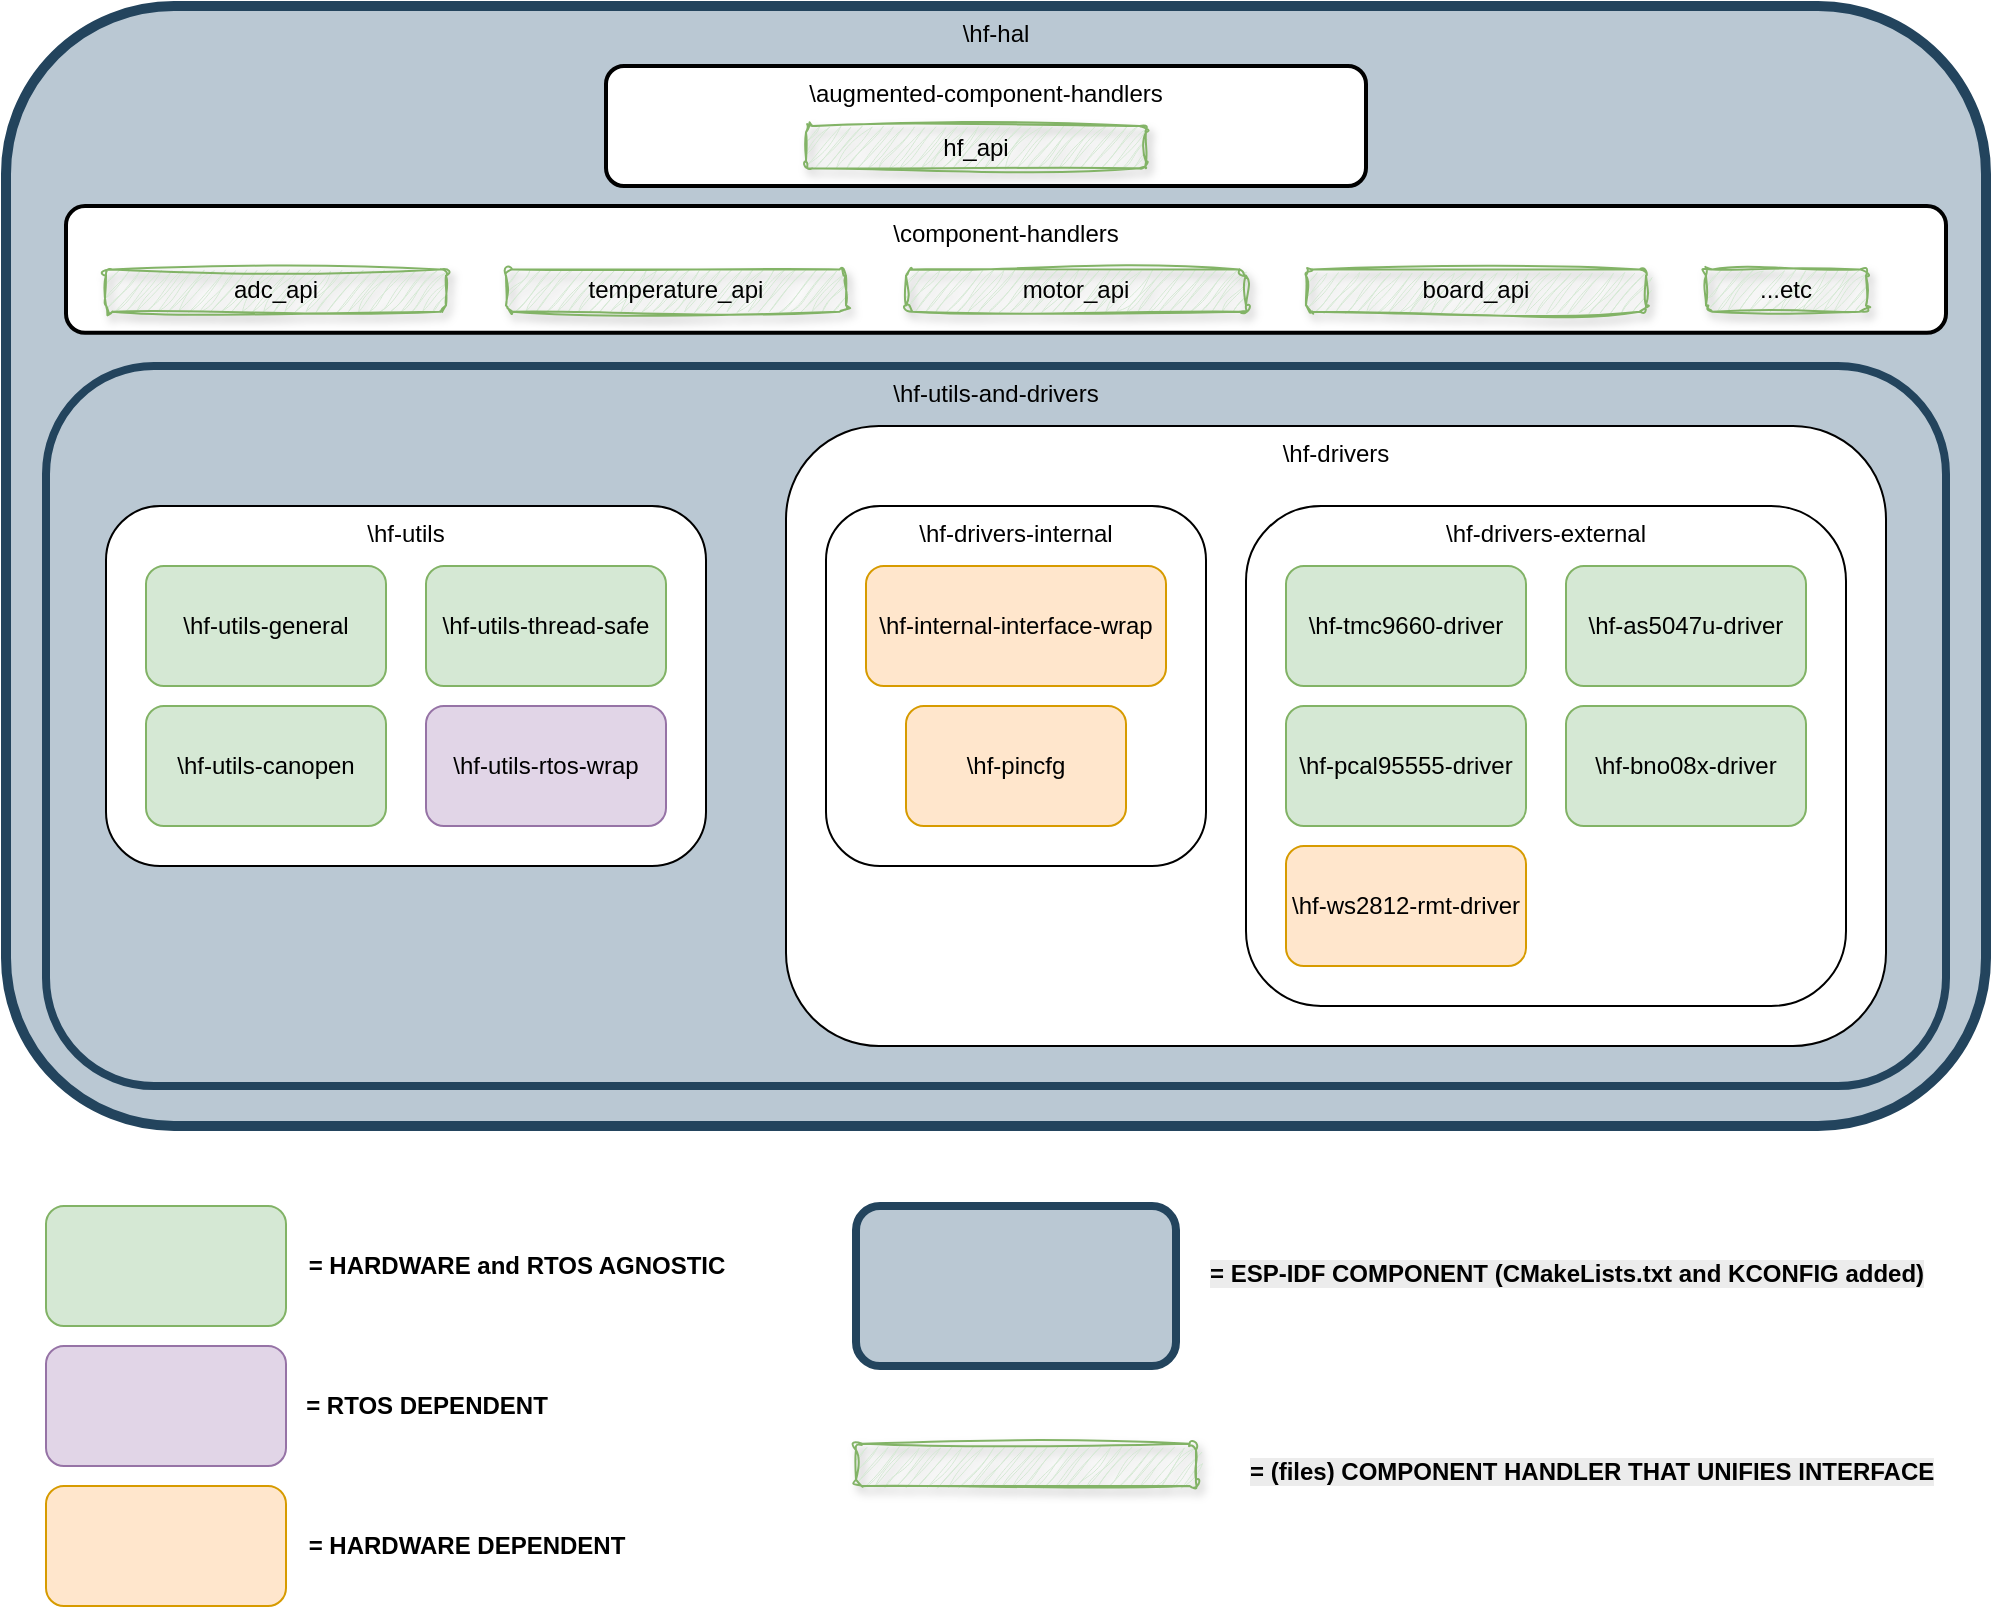<mxfile version="27.1.4">
  <diagram name="Page-1" id="FhQWMNnF3R9wmjdMntHF">
    <mxGraphModel dx="2528" dy="884" grid="1" gridSize="10" guides="1" tooltips="1" connect="1" arrows="1" fold="1" page="1" pageScale="1" pageWidth="850" pageHeight="1100" math="0" shadow="0">
      <root>
        <mxCell id="0" />
        <mxCell id="1" parent="0" />
        <mxCell id="MugBKoGFxdHCwpsHW_FZ-22" value="" style="group;shadow=0;strokeWidth=5;" vertex="1" connectable="0" parent="1">
          <mxGeometry x="-50" y="80" width="970" height="560" as="geometry" />
        </mxCell>
        <mxCell id="MugBKoGFxdHCwpsHW_FZ-23" value="\hf-hal" style="rounded=1;whiteSpace=wrap;html=1;verticalAlign=top;fillColor=#bac8d3;strokeColor=#23445d;strokeWidth=5;" vertex="1" parent="MugBKoGFxdHCwpsHW_FZ-22">
          <mxGeometry x="-20" width="990" height="560" as="geometry" />
        </mxCell>
        <mxCell id="MugBKoGFxdHCwpsHW_FZ-41" value="\augmented-component-handlers" style="rounded=1;whiteSpace=wrap;html=1;labelBackgroundColor=none;verticalAlign=top;strokeWidth=2;" vertex="1" parent="MugBKoGFxdHCwpsHW_FZ-22">
          <mxGeometry x="280" y="30" width="380" height="60" as="geometry" />
        </mxCell>
        <mxCell id="MugBKoGFxdHCwpsHW_FZ-42" value="" style="group;strokeWidth=3;" vertex="1" connectable="0" parent="MugBKoGFxdHCwpsHW_FZ-22">
          <mxGeometry x="10" y="99.998" width="940" height="63.396" as="geometry" />
        </mxCell>
        <mxCell id="MugBKoGFxdHCwpsHW_FZ-25" value="\component-handlers" style="rounded=1;whiteSpace=wrap;html=1;labelBackgroundColor=none;verticalAlign=top;strokeWidth=2;" vertex="1" parent="MugBKoGFxdHCwpsHW_FZ-42">
          <mxGeometry width="940" height="63.396" as="geometry" />
        </mxCell>
        <mxCell id="MugBKoGFxdHCwpsHW_FZ-30" value="temperature_api" style="rounded=1;whiteSpace=wrap;html=1;labelBackgroundColor=none;fillColor=#d5e8d4;strokeColor=#82b366;sketch=1;curveFitting=1;jiggle=2;shadow=1;" vertex="1" parent="MugBKoGFxdHCwpsHW_FZ-42">
          <mxGeometry x="220" y="31.698" width="170" height="21.132" as="geometry" />
        </mxCell>
        <mxCell id="MugBKoGFxdHCwpsHW_FZ-31" value="motor_api" style="rounded=1;whiteSpace=wrap;html=1;labelBackgroundColor=none;fillColor=#d5e8d4;strokeColor=#82b366;sketch=1;curveFitting=1;jiggle=2;shadow=1;" vertex="1" parent="MugBKoGFxdHCwpsHW_FZ-42">
          <mxGeometry x="420" y="31.698" width="170" height="21.132" as="geometry" />
        </mxCell>
        <mxCell id="MugBKoGFxdHCwpsHW_FZ-32" value="adc_api" style="rounded=1;whiteSpace=wrap;html=1;labelBackgroundColor=none;fillColor=#d5e8d4;strokeColor=#82b366;sketch=1;curveFitting=1;jiggle=2;shadow=1;" vertex="1" parent="MugBKoGFxdHCwpsHW_FZ-42">
          <mxGeometry x="20" y="31.698" width="170" height="21.132" as="geometry" />
        </mxCell>
        <mxCell id="MugBKoGFxdHCwpsHW_FZ-29" value="board_api" style="rounded=1;whiteSpace=wrap;html=1;labelBackgroundColor=none;fillColor=#d5e8d4;strokeColor=#82b366;shadow=1;sketch=1;curveFitting=1;jiggle=2;" vertex="1" parent="MugBKoGFxdHCwpsHW_FZ-42">
          <mxGeometry x="620" y="31.698" width="170" height="21.132" as="geometry" />
        </mxCell>
        <mxCell id="MugBKoGFxdHCwpsHW_FZ-40" value="...etc" style="rounded=1;whiteSpace=wrap;html=1;labelBackgroundColor=none;fillColor=#d5e8d4;strokeColor=#82b366;sketch=1;curveFitting=1;jiggle=2;shadow=1;" vertex="1" parent="MugBKoGFxdHCwpsHW_FZ-42">
          <mxGeometry x="820" y="31.698" width="80" height="21.132" as="geometry" />
        </mxCell>
        <mxCell id="MugBKoGFxdHCwpsHW_FZ-43" value="hf_api" style="rounded=1;whiteSpace=wrap;html=1;labelBackgroundColor=none;fillColor=#d5e8d4;strokeColor=#82b366;sketch=1;curveFitting=1;jiggle=2;shadow=1;" vertex="1" parent="MugBKoGFxdHCwpsHW_FZ-22">
          <mxGeometry x="380" y="60" width="170" height="21.132" as="geometry" />
        </mxCell>
        <mxCell id="MugBKoGFxdHCwpsHW_FZ-3" value="\hf-utils-and-drivers" style="rounded=1;whiteSpace=wrap;html=1;verticalAlign=top;fillColor=#bac8d3;strokeColor=#23445d;strokeWidth=4;" vertex="1" parent="1">
          <mxGeometry x="-50" y="260" width="950" height="360" as="geometry" />
        </mxCell>
        <mxCell id="MugBKoGFxdHCwpsHW_FZ-4" value="" style="group;strokeWidth=5;" vertex="1" connectable="0" parent="1">
          <mxGeometry x="-20" y="330" width="300" height="180" as="geometry" />
        </mxCell>
        <mxCell id="ujgzsudaIQIlg2-sO98x-5" value="\hf-utils" style="rounded=1;whiteSpace=wrap;html=1;verticalAlign=top;" parent="MugBKoGFxdHCwpsHW_FZ-4" vertex="1">
          <mxGeometry width="300" height="180" as="geometry" />
        </mxCell>
        <mxCell id="ujgzsudaIQIlg2-sO98x-1" value="\hf-utils-thread-safe" style="rounded=1;whiteSpace=wrap;html=1;fillColor=#d5e8d4;strokeColor=#82b366;" parent="MugBKoGFxdHCwpsHW_FZ-4" vertex="1">
          <mxGeometry x="160" y="30" width="120" height="60" as="geometry" />
        </mxCell>
        <mxCell id="ujgzsudaIQIlg2-sO98x-2" value="\hf-utils-general" style="rounded=1;whiteSpace=wrap;html=1;labelBackgroundColor=none;fillColor=#d5e8d4;strokeColor=#82b366;glass=0;shadow=0;" parent="MugBKoGFxdHCwpsHW_FZ-4" vertex="1">
          <mxGeometry x="20" y="30" width="120" height="60" as="geometry" />
        </mxCell>
        <mxCell id="ujgzsudaIQIlg2-sO98x-3" value="\hf-utils-canopen" style="rounded=1;whiteSpace=wrap;html=1;fillColor=#d5e8d4;strokeColor=#82b366;" parent="MugBKoGFxdHCwpsHW_FZ-4" vertex="1">
          <mxGeometry x="20" y="100" width="120" height="60" as="geometry" />
        </mxCell>
        <mxCell id="ujgzsudaIQIlg2-sO98x-4" value="\hf-utils-rtos-wrap" style="rounded=1;whiteSpace=wrap;html=1;fillColor=#e1d5e7;strokeColor=#9673a6;" parent="MugBKoGFxdHCwpsHW_FZ-4" vertex="1">
          <mxGeometry x="160" y="100" width="120" height="60" as="geometry" />
        </mxCell>
        <mxCell id="MugBKoGFxdHCwpsHW_FZ-7" value="" style="group;strokeWidth=5;" vertex="1" connectable="0" parent="1">
          <mxGeometry x="320" y="290" width="550" height="310" as="geometry" />
        </mxCell>
        <mxCell id="MugBKoGFxdHCwpsHW_FZ-2" value="\hf-drivers" style="rounded=1;whiteSpace=wrap;html=1;verticalAlign=top;" vertex="1" parent="MugBKoGFxdHCwpsHW_FZ-7">
          <mxGeometry width="550" height="310" as="geometry" />
        </mxCell>
        <mxCell id="MugBKoGFxdHCwpsHW_FZ-5" value="" style="group" vertex="1" connectable="0" parent="MugBKoGFxdHCwpsHW_FZ-7">
          <mxGeometry x="20" y="40" width="190" height="180" as="geometry" />
        </mxCell>
        <mxCell id="ujgzsudaIQIlg2-sO98x-6" value="\hf-drivers-internal" style="rounded=1;whiteSpace=wrap;html=1;verticalAlign=top;" parent="MugBKoGFxdHCwpsHW_FZ-5" vertex="1">
          <mxGeometry width="190" height="180" as="geometry" />
        </mxCell>
        <mxCell id="ujgzsudaIQIlg2-sO98x-8" value="\hf-internal-interface-wrap" style="rounded=1;whiteSpace=wrap;html=1;fillColor=#ffe6cc;strokeColor=#d79b00;" parent="MugBKoGFxdHCwpsHW_FZ-5" vertex="1">
          <mxGeometry x="20" y="30" width="150" height="60" as="geometry" />
        </mxCell>
        <mxCell id="ujgzsudaIQIlg2-sO98x-9" value="\hf-pincfg" style="rounded=1;whiteSpace=wrap;html=1;fillColor=#ffe6cc;strokeColor=#d79b00;" parent="MugBKoGFxdHCwpsHW_FZ-5" vertex="1">
          <mxGeometry x="40" y="100" width="110" height="60" as="geometry" />
        </mxCell>
        <mxCell id="MugBKoGFxdHCwpsHW_FZ-6" value="" style="group" vertex="1" connectable="0" parent="MugBKoGFxdHCwpsHW_FZ-7">
          <mxGeometry x="230" y="40" width="300" height="250" as="geometry" />
        </mxCell>
        <mxCell id="ujgzsudaIQIlg2-sO98x-14" value="\hf-drivers-external" style="rounded=1;whiteSpace=wrap;html=1;verticalAlign=top;" parent="MugBKoGFxdHCwpsHW_FZ-6" vertex="1">
          <mxGeometry width="300" height="250" as="geometry" />
        </mxCell>
        <mxCell id="ujgzsudaIQIlg2-sO98x-15" value="\hf-as5047u-driver" style="rounded=1;whiteSpace=wrap;html=1;fillColor=#d5e8d4;strokeColor=#82b366;" parent="MugBKoGFxdHCwpsHW_FZ-6" vertex="1">
          <mxGeometry x="160" y="30" width="120" height="60" as="geometry" />
        </mxCell>
        <mxCell id="ujgzsudaIQIlg2-sO98x-16" value="\hf-tmc9660-driver" style="rounded=1;whiteSpace=wrap;html=1;fillColor=#d5e8d4;strokeColor=#82b366;" parent="MugBKoGFxdHCwpsHW_FZ-6" vertex="1">
          <mxGeometry x="20" y="30" width="120" height="60" as="geometry" />
        </mxCell>
        <mxCell id="ujgzsudaIQIlg2-sO98x-17" value="\hf-pcal95555-driver" style="rounded=1;whiteSpace=wrap;html=1;fillColor=#d5e8d4;strokeColor=#82b366;" parent="MugBKoGFxdHCwpsHW_FZ-6" vertex="1">
          <mxGeometry x="20" y="100" width="120" height="60" as="geometry" />
        </mxCell>
        <mxCell id="ujgzsudaIQIlg2-sO98x-18" value="\hf-bno08x-driver" style="rounded=1;whiteSpace=wrap;html=1;fillColor=#d5e8d4;strokeColor=#82b366;" parent="MugBKoGFxdHCwpsHW_FZ-6" vertex="1">
          <mxGeometry x="160" y="100" width="120" height="60" as="geometry" />
        </mxCell>
        <mxCell id="MugBKoGFxdHCwpsHW_FZ-1" value="\hf-ws2812-rmt-driver" style="rounded=1;whiteSpace=wrap;html=1;fillColor=#ffe6cc;strokeColor=#d79b00;" vertex="1" parent="MugBKoGFxdHCwpsHW_FZ-6">
          <mxGeometry x="20" y="170" width="120" height="60" as="geometry" />
        </mxCell>
        <mxCell id="MugBKoGFxdHCwpsHW_FZ-18" value="" style="group" vertex="1" connectable="0" parent="1">
          <mxGeometry x="-50" y="750" width="260" height="60" as="geometry" />
        </mxCell>
        <mxCell id="MugBKoGFxdHCwpsHW_FZ-15" value="" style="rounded=1;whiteSpace=wrap;html=1;fillColor=#e1d5e7;strokeColor=#9673a6;" vertex="1" parent="MugBKoGFxdHCwpsHW_FZ-18">
          <mxGeometry width="120" height="60" as="geometry" />
        </mxCell>
        <mxCell id="MugBKoGFxdHCwpsHW_FZ-17" value="&lt;b&gt;= RTOS DEPENDENT&lt;/b&gt;" style="text;html=1;align=center;verticalAlign=middle;resizable=0;points=[];autosize=1;strokeColor=none;fillColor=none;" vertex="1" parent="MugBKoGFxdHCwpsHW_FZ-18">
          <mxGeometry x="120" y="15" width="140" height="30" as="geometry" />
        </mxCell>
        <mxCell id="MugBKoGFxdHCwpsHW_FZ-19" value="" style="group" vertex="1" connectable="0" parent="1">
          <mxGeometry x="-50" y="820" width="300" height="60" as="geometry" />
        </mxCell>
        <mxCell id="MugBKoGFxdHCwpsHW_FZ-13" value="" style="rounded=1;whiteSpace=wrap;html=1;fillColor=#ffe6cc;strokeColor=#d79b00;" vertex="1" parent="MugBKoGFxdHCwpsHW_FZ-19">
          <mxGeometry width="120" height="60" as="geometry" />
        </mxCell>
        <mxCell id="MugBKoGFxdHCwpsHW_FZ-14" value="&lt;b&gt;= HARDWARE DEPENDENT&lt;/b&gt;" style="text;html=1;align=center;verticalAlign=middle;resizable=0;points=[];autosize=1;strokeColor=none;fillColor=none;" vertex="1" parent="MugBKoGFxdHCwpsHW_FZ-19">
          <mxGeometry x="120" y="15" width="180" height="30" as="geometry" />
        </mxCell>
        <mxCell id="MugBKoGFxdHCwpsHW_FZ-20" value="" style="group" vertex="1" connectable="0" parent="1">
          <mxGeometry x="-50" y="680" width="350" height="60" as="geometry" />
        </mxCell>
        <mxCell id="MugBKoGFxdHCwpsHW_FZ-9" value="" style="rounded=1;whiteSpace=wrap;html=1;fillColor=#d5e8d4;strokeColor=#82b366;" vertex="1" parent="MugBKoGFxdHCwpsHW_FZ-20">
          <mxGeometry width="120" height="60" as="geometry" />
        </mxCell>
        <mxCell id="MugBKoGFxdHCwpsHW_FZ-10" value="&lt;b&gt;= HARDWARE and RTOS AGNOSTIC&lt;/b&gt;" style="text;html=1;align=center;verticalAlign=middle;resizable=0;points=[];autosize=1;strokeColor=none;fillColor=none;" vertex="1" parent="MugBKoGFxdHCwpsHW_FZ-20">
          <mxGeometry x="120" y="15" width="230" height="30" as="geometry" />
        </mxCell>
        <mxCell id="MugBKoGFxdHCwpsHW_FZ-44" value="" style="rounded=1;whiteSpace=wrap;html=1;verticalAlign=top;fillColor=#bac8d3;strokeColor=#23445d;strokeWidth=4;" vertex="1" parent="1">
          <mxGeometry x="355" y="680" width="160" height="80" as="geometry" />
        </mxCell>
        <mxCell id="MugBKoGFxdHCwpsHW_FZ-45" value="&lt;b style=&quot;forced-color-adjust: none; color: rgb(0, 0, 0); font-family: Helvetica; font-size: 12px; font-style: normal; font-variant-ligatures: normal; font-variant-caps: normal; letter-spacing: normal; orphans: 2; text-align: center; text-indent: 0px; text-transform: none; widows: 2; word-spacing: 0px; -webkit-text-stroke-width: 0px; white-space: nowrap; background-color: rgb(236, 236, 236); text-decoration-thickness: initial; text-decoration-style: initial; text-decoration-color: initial;&quot;&gt;= ESP-IDF COMPONENT (CMakeLists.txt and KCONFIG added)&lt;/b&gt;" style="text;whiteSpace=wrap;html=1;" vertex="1" parent="1">
          <mxGeometry x="530" y="700" width="240" height="40" as="geometry" />
        </mxCell>
        <mxCell id="MugBKoGFxdHCwpsHW_FZ-47" value="" style="rounded=1;whiteSpace=wrap;html=1;labelBackgroundColor=none;fillColor=#d5e8d4;strokeColor=#82b366;sketch=1;curveFitting=1;jiggle=2;shadow=1;" vertex="1" parent="1">
          <mxGeometry x="355" y="798.87" width="170" height="21.132" as="geometry" />
        </mxCell>
        <mxCell id="MugBKoGFxdHCwpsHW_FZ-48" value="&lt;b style=&quot;forced-color-adjust: none; color: rgb(0, 0, 0); font-family: Helvetica; font-size: 12px; font-style: normal; font-variant-ligatures: normal; font-variant-caps: normal; letter-spacing: normal; orphans: 2; text-align: center; text-indent: 0px; text-transform: none; widows: 2; word-spacing: 0px; -webkit-text-stroke-width: 0px; white-space: nowrap; background-color: rgb(236, 236, 236); text-decoration-thickness: initial; text-decoration-style: initial; text-decoration-color: initial;&quot;&gt;= (files) COMPONENT HANDLER THAT UNIFIES INTERFACE&lt;/b&gt;" style="text;whiteSpace=wrap;html=1;" vertex="1" parent="1">
          <mxGeometry x="550" y="798.87" width="240" height="40" as="geometry" />
        </mxCell>
      </root>
    </mxGraphModel>
  </diagram>
</mxfile>
